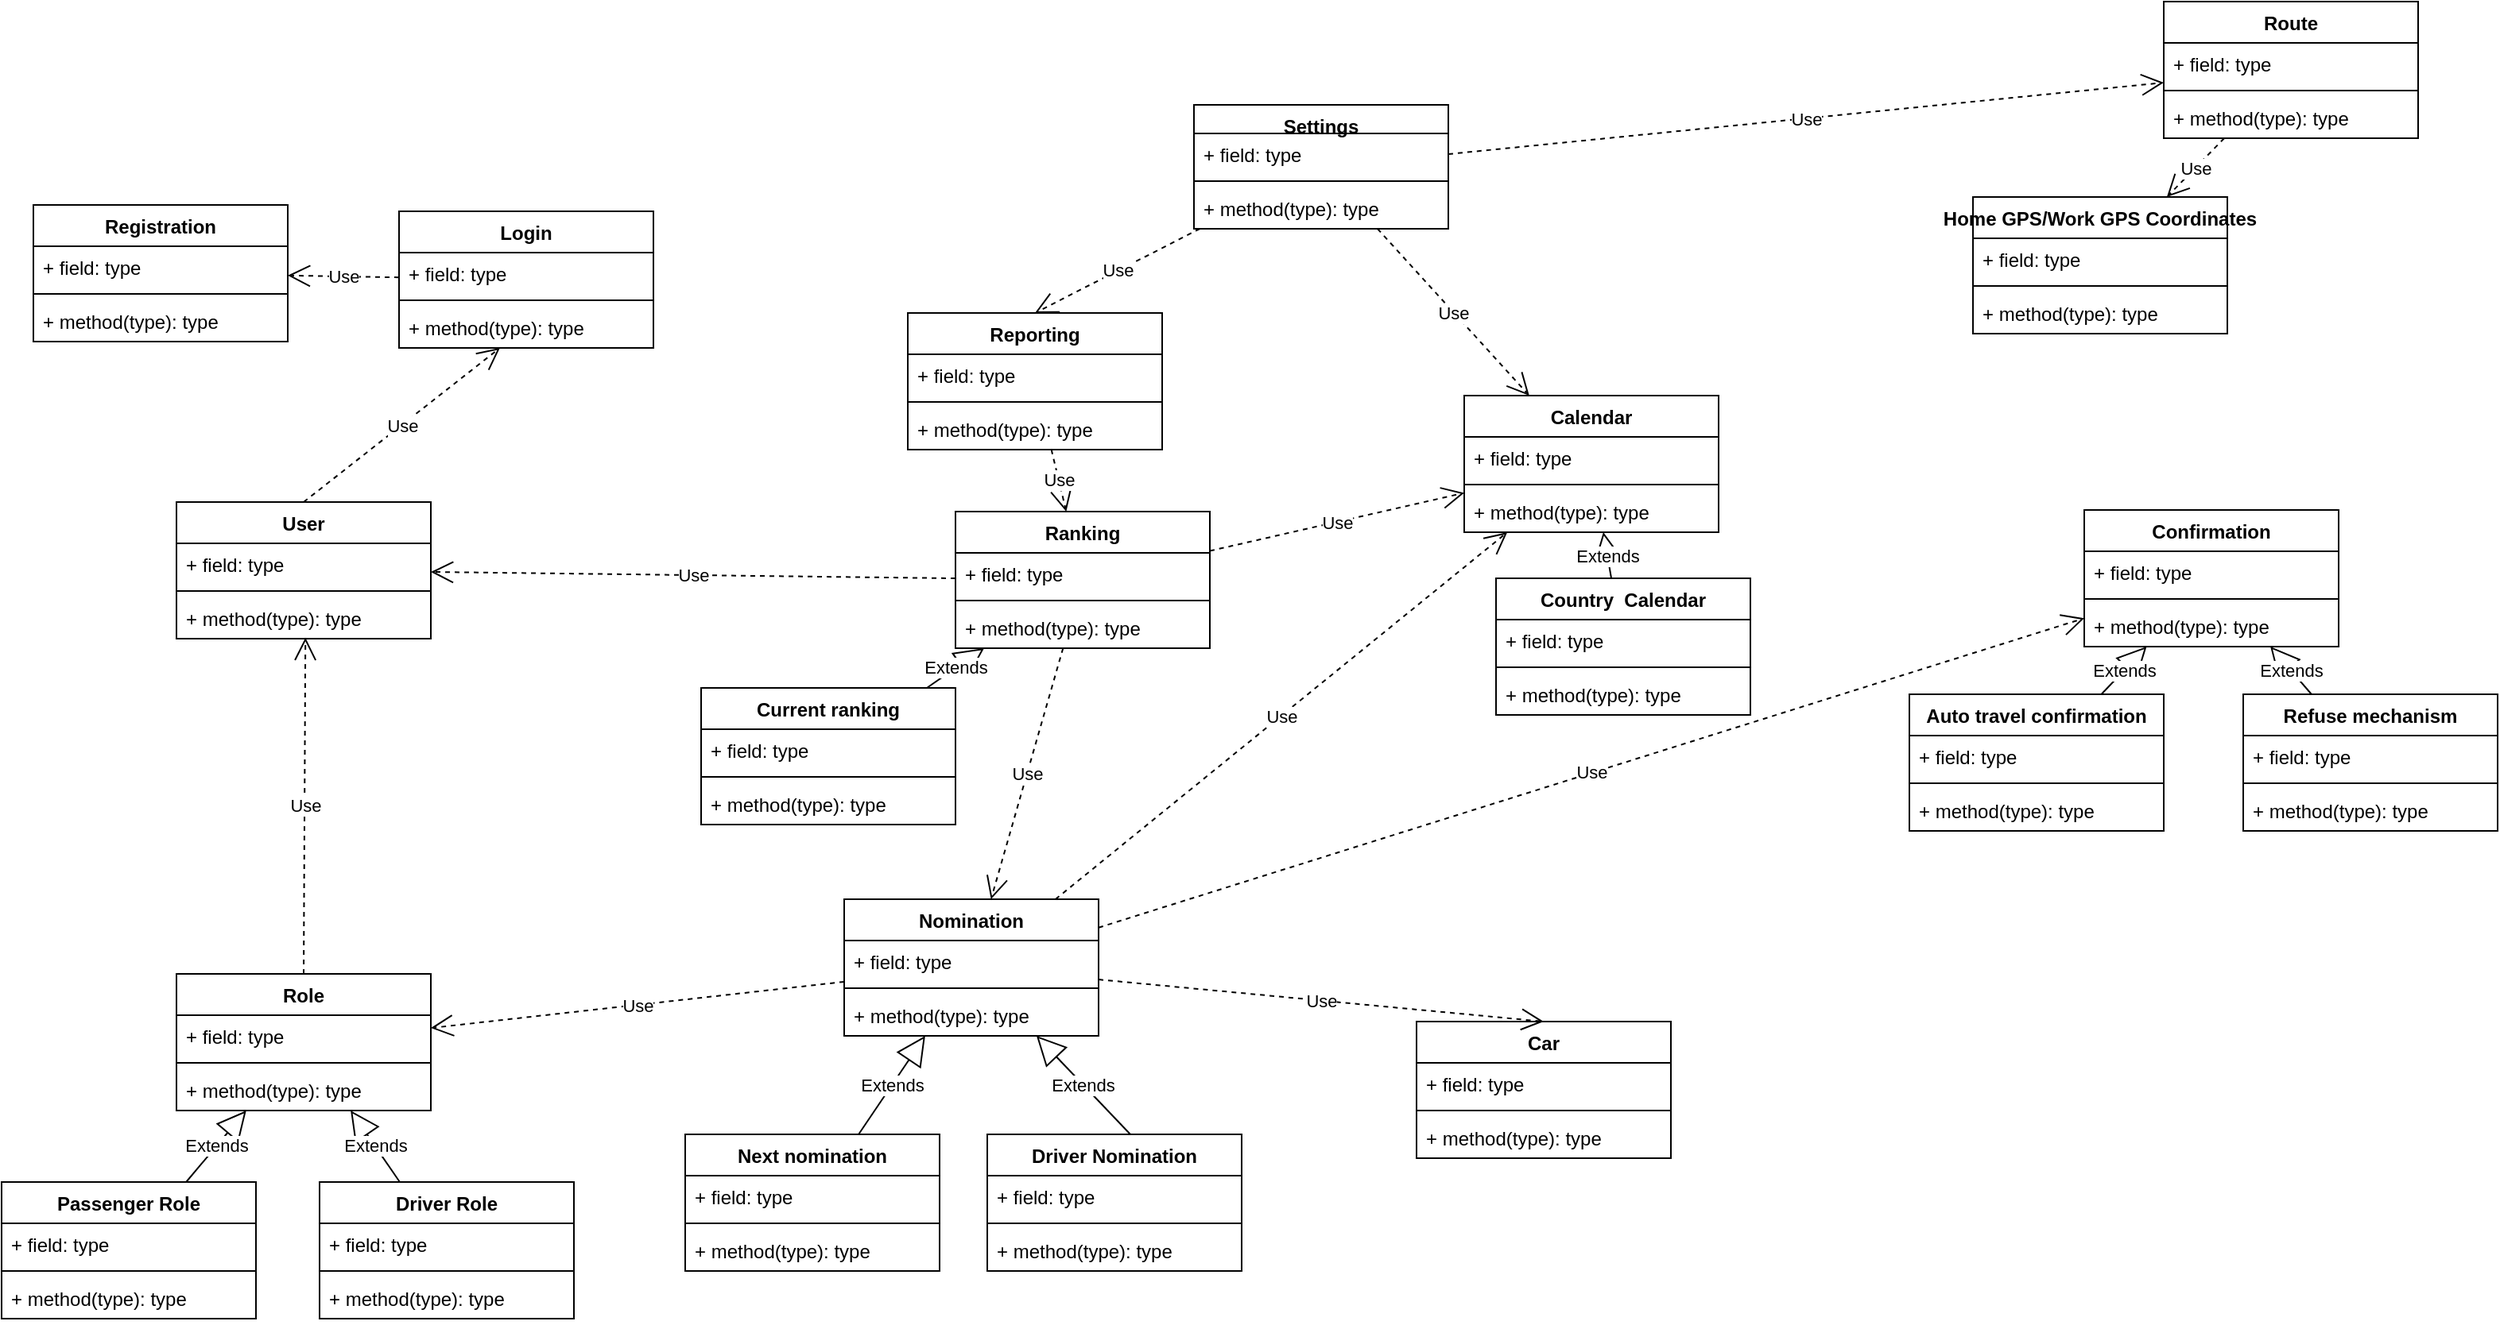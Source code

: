 <mxfile version="10.6.6" type="device"><diagram name="Page-1" id="c4acf3e9-155e-7222-9cf6-157b1a14988f"><mxGraphModel dx="1306" dy="764" grid="1" gridSize="10" guides="1" tooltips="1" connect="1" arrows="1" fold="1" page="1" pageScale="1" pageWidth="4681" pageHeight="3300" background="#ffffff" math="0" shadow="0"><root><mxCell id="0"/><mxCell id="1" parent="0"/><mxCell id="LaKyQGyt7c2ykPMYHU5U-2" value="User" style="swimlane;fontStyle=1;align=center;verticalAlign=top;childLayout=stackLayout;horizontal=1;startSize=26;horizontalStack=0;resizeParent=1;resizeParentMax=0;resizeLast=0;collapsible=1;marginBottom=0;" vertex="1" parent="1"><mxGeometry x="140" y="352" width="160" height="86" as="geometry"/></mxCell><mxCell id="LaKyQGyt7c2ykPMYHU5U-3" value="+ field: type" style="text;strokeColor=none;fillColor=none;align=left;verticalAlign=top;spacingLeft=4;spacingRight=4;overflow=hidden;rotatable=0;points=[[0,0.5],[1,0.5]];portConstraint=eastwest;" vertex="1" parent="LaKyQGyt7c2ykPMYHU5U-2"><mxGeometry y="26" width="160" height="26" as="geometry"/></mxCell><mxCell id="LaKyQGyt7c2ykPMYHU5U-4" value="" style="line;strokeWidth=1;fillColor=none;align=left;verticalAlign=middle;spacingTop=-1;spacingLeft=3;spacingRight=3;rotatable=0;labelPosition=right;points=[];portConstraint=eastwest;" vertex="1" parent="LaKyQGyt7c2ykPMYHU5U-2"><mxGeometry y="52" width="160" height="8" as="geometry"/></mxCell><mxCell id="LaKyQGyt7c2ykPMYHU5U-5" value="+ method(type): type" style="text;strokeColor=none;fillColor=none;align=left;verticalAlign=top;spacingLeft=4;spacingRight=4;overflow=hidden;rotatable=0;points=[[0,0.5],[1,0.5]];portConstraint=eastwest;" vertex="1" parent="LaKyQGyt7c2ykPMYHU5U-2"><mxGeometry y="60" width="160" height="26" as="geometry"/></mxCell><mxCell id="LaKyQGyt7c2ykPMYHU5U-10" value="Route" style="swimlane;fontStyle=1;align=center;verticalAlign=top;childLayout=stackLayout;horizontal=1;startSize=26;horizontalStack=0;resizeParent=1;resizeParentMax=0;resizeLast=0;collapsible=1;marginBottom=0;" vertex="1" parent="1"><mxGeometry x="1390" y="37" width="160" height="86" as="geometry"/></mxCell><mxCell id="LaKyQGyt7c2ykPMYHU5U-11" value="+ field: type" style="text;strokeColor=none;fillColor=none;align=left;verticalAlign=top;spacingLeft=4;spacingRight=4;overflow=hidden;rotatable=0;points=[[0,0.5],[1,0.5]];portConstraint=eastwest;" vertex="1" parent="LaKyQGyt7c2ykPMYHU5U-10"><mxGeometry y="26" width="160" height="26" as="geometry"/></mxCell><mxCell id="LaKyQGyt7c2ykPMYHU5U-12" value="" style="line;strokeWidth=1;fillColor=none;align=left;verticalAlign=middle;spacingTop=-1;spacingLeft=3;spacingRight=3;rotatable=0;labelPosition=right;points=[];portConstraint=eastwest;" vertex="1" parent="LaKyQGyt7c2ykPMYHU5U-10"><mxGeometry y="52" width="160" height="8" as="geometry"/></mxCell><mxCell id="LaKyQGyt7c2ykPMYHU5U-13" value="+ method(type): type" style="text;strokeColor=none;fillColor=none;align=left;verticalAlign=top;spacingLeft=4;spacingRight=4;overflow=hidden;rotatable=0;points=[[0,0.5],[1,0.5]];portConstraint=eastwest;" vertex="1" parent="LaKyQGyt7c2ykPMYHU5U-10"><mxGeometry y="60" width="160" height="26" as="geometry"/></mxCell><mxCell id="LaKyQGyt7c2ykPMYHU5U-14" value="Car" style="swimlane;fontStyle=1;align=center;verticalAlign=top;childLayout=stackLayout;horizontal=1;startSize=26;horizontalStack=0;resizeParent=1;resizeParentMax=0;resizeLast=0;collapsible=1;marginBottom=0;" vertex="1" parent="1"><mxGeometry x="920" y="679" width="160" height="86" as="geometry"/></mxCell><mxCell id="LaKyQGyt7c2ykPMYHU5U-15" value="+ field: type" style="text;strokeColor=none;fillColor=none;align=left;verticalAlign=top;spacingLeft=4;spacingRight=4;overflow=hidden;rotatable=0;points=[[0,0.5],[1,0.5]];portConstraint=eastwest;" vertex="1" parent="LaKyQGyt7c2ykPMYHU5U-14"><mxGeometry y="26" width="160" height="26" as="geometry"/></mxCell><mxCell id="LaKyQGyt7c2ykPMYHU5U-16" value="" style="line;strokeWidth=1;fillColor=none;align=left;verticalAlign=middle;spacingTop=-1;spacingLeft=3;spacingRight=3;rotatable=0;labelPosition=right;points=[];portConstraint=eastwest;" vertex="1" parent="LaKyQGyt7c2ykPMYHU5U-14"><mxGeometry y="52" width="160" height="8" as="geometry"/></mxCell><mxCell id="LaKyQGyt7c2ykPMYHU5U-17" value="+ method(type): type" style="text;strokeColor=none;fillColor=none;align=left;verticalAlign=top;spacingLeft=4;spacingRight=4;overflow=hidden;rotatable=0;points=[[0,0.5],[1,0.5]];portConstraint=eastwest;" vertex="1" parent="LaKyQGyt7c2ykPMYHU5U-14"><mxGeometry y="60" width="160" height="26" as="geometry"/></mxCell><mxCell id="LaKyQGyt7c2ykPMYHU5U-18" value="Registration" style="swimlane;fontStyle=1;align=center;verticalAlign=top;childLayout=stackLayout;horizontal=1;startSize=26;horizontalStack=0;resizeParent=1;resizeParentMax=0;resizeLast=0;collapsible=1;marginBottom=0;" vertex="1" parent="1"><mxGeometry x="50" y="165" width="160" height="86" as="geometry"/></mxCell><mxCell id="LaKyQGyt7c2ykPMYHU5U-19" value="+ field: type" style="text;strokeColor=none;fillColor=none;align=left;verticalAlign=top;spacingLeft=4;spacingRight=4;overflow=hidden;rotatable=0;points=[[0,0.5],[1,0.5]];portConstraint=eastwest;" vertex="1" parent="LaKyQGyt7c2ykPMYHU5U-18"><mxGeometry y="26" width="160" height="26" as="geometry"/></mxCell><mxCell id="LaKyQGyt7c2ykPMYHU5U-20" value="" style="line;strokeWidth=1;fillColor=none;align=left;verticalAlign=middle;spacingTop=-1;spacingLeft=3;spacingRight=3;rotatable=0;labelPosition=right;points=[];portConstraint=eastwest;" vertex="1" parent="LaKyQGyt7c2ykPMYHU5U-18"><mxGeometry y="52" width="160" height="8" as="geometry"/></mxCell><mxCell id="LaKyQGyt7c2ykPMYHU5U-21" value="+ method(type): type" style="text;strokeColor=none;fillColor=none;align=left;verticalAlign=top;spacingLeft=4;spacingRight=4;overflow=hidden;rotatable=0;points=[[0,0.5],[1,0.5]];portConstraint=eastwest;" vertex="1" parent="LaKyQGyt7c2ykPMYHU5U-18"><mxGeometry y="60" width="160" height="26" as="geometry"/></mxCell><mxCell id="LaKyQGyt7c2ykPMYHU5U-22" value="Nomination" style="swimlane;fontStyle=1;align=center;verticalAlign=top;childLayout=stackLayout;horizontal=1;startSize=26;horizontalStack=0;resizeParent=1;resizeParentMax=0;resizeLast=0;collapsible=1;marginBottom=0;" vertex="1" parent="1"><mxGeometry x="560" y="602" width="160" height="86" as="geometry"/></mxCell><mxCell id="LaKyQGyt7c2ykPMYHU5U-23" value="+ field: type" style="text;strokeColor=none;fillColor=none;align=left;verticalAlign=top;spacingLeft=4;spacingRight=4;overflow=hidden;rotatable=0;points=[[0,0.5],[1,0.5]];portConstraint=eastwest;" vertex="1" parent="LaKyQGyt7c2ykPMYHU5U-22"><mxGeometry y="26" width="160" height="26" as="geometry"/></mxCell><mxCell id="LaKyQGyt7c2ykPMYHU5U-24" value="" style="line;strokeWidth=1;fillColor=none;align=left;verticalAlign=middle;spacingTop=-1;spacingLeft=3;spacingRight=3;rotatable=0;labelPosition=right;points=[];portConstraint=eastwest;" vertex="1" parent="LaKyQGyt7c2ykPMYHU5U-22"><mxGeometry y="52" width="160" height="8" as="geometry"/></mxCell><mxCell id="LaKyQGyt7c2ykPMYHU5U-25" value="+ method(type): type" style="text;strokeColor=none;fillColor=none;align=left;verticalAlign=top;spacingLeft=4;spacingRight=4;overflow=hidden;rotatable=0;points=[[0,0.5],[1,0.5]];portConstraint=eastwest;" vertex="1" parent="LaKyQGyt7c2ykPMYHU5U-22"><mxGeometry y="60" width="160" height="26" as="geometry"/></mxCell><mxCell id="LaKyQGyt7c2ykPMYHU5U-26" value="Settings" style="swimlane;fontStyle=1;align=center;verticalAlign=top;childLayout=stackLayout;horizontal=1;startSize=18;horizontalStack=0;resizeParent=1;resizeParentMax=0;resizeLast=0;collapsible=1;marginBottom=0;" vertex="1" parent="1"><mxGeometry x="780" y="102" width="160" height="78" as="geometry"/></mxCell><mxCell id="LaKyQGyt7c2ykPMYHU5U-27" value="+ field: type" style="text;strokeColor=none;fillColor=none;align=left;verticalAlign=top;spacingLeft=4;spacingRight=4;overflow=hidden;rotatable=0;points=[[0,0.5],[1,0.5]];portConstraint=eastwest;" vertex="1" parent="LaKyQGyt7c2ykPMYHU5U-26"><mxGeometry y="18" width="160" height="26" as="geometry"/></mxCell><mxCell id="LaKyQGyt7c2ykPMYHU5U-28" value="" style="line;strokeWidth=1;fillColor=none;align=left;verticalAlign=middle;spacingTop=-1;spacingLeft=3;spacingRight=3;rotatable=0;labelPosition=right;points=[];portConstraint=eastwest;" vertex="1" parent="LaKyQGyt7c2ykPMYHU5U-26"><mxGeometry y="44" width="160" height="8" as="geometry"/></mxCell><mxCell id="LaKyQGyt7c2ykPMYHU5U-29" value="+ method(type): type" style="text;strokeColor=none;fillColor=none;align=left;verticalAlign=top;spacingLeft=4;spacingRight=4;overflow=hidden;rotatable=0;points=[[0,0.5],[1,0.5]];portConstraint=eastwest;" vertex="1" parent="LaKyQGyt7c2ykPMYHU5U-26"><mxGeometry y="52" width="160" height="26" as="geometry"/></mxCell><mxCell id="LaKyQGyt7c2ykPMYHU5U-34" value="Refuse mechanism" style="swimlane;fontStyle=1;align=center;verticalAlign=top;childLayout=stackLayout;horizontal=1;startSize=26;horizontalStack=0;resizeParent=1;resizeParentMax=0;resizeLast=0;collapsible=1;marginBottom=0;" vertex="1" parent="1"><mxGeometry x="1440" y="473" width="160" height="86" as="geometry"><mxRectangle x="240" y="278" width="140" height="26" as="alternateBounds"/></mxGeometry></mxCell><mxCell id="LaKyQGyt7c2ykPMYHU5U-35" value="+ field: type" style="text;strokeColor=none;fillColor=none;align=left;verticalAlign=top;spacingLeft=4;spacingRight=4;overflow=hidden;rotatable=0;points=[[0,0.5],[1,0.5]];portConstraint=eastwest;" vertex="1" parent="LaKyQGyt7c2ykPMYHU5U-34"><mxGeometry y="26" width="160" height="26" as="geometry"/></mxCell><mxCell id="LaKyQGyt7c2ykPMYHU5U-36" value="" style="line;strokeWidth=1;fillColor=none;align=left;verticalAlign=middle;spacingTop=-1;spacingLeft=3;spacingRight=3;rotatable=0;labelPosition=right;points=[];portConstraint=eastwest;" vertex="1" parent="LaKyQGyt7c2ykPMYHU5U-34"><mxGeometry y="52" width="160" height="8" as="geometry"/></mxCell><mxCell id="LaKyQGyt7c2ykPMYHU5U-37" value="+ method(type): type" style="text;strokeColor=none;fillColor=none;align=left;verticalAlign=top;spacingLeft=4;spacingRight=4;overflow=hidden;rotatable=0;points=[[0,0.5],[1,0.5]];portConstraint=eastwest;" vertex="1" parent="LaKyQGyt7c2ykPMYHU5U-34"><mxGeometry y="60" width="160" height="26" as="geometry"/></mxCell><mxCell id="LaKyQGyt7c2ykPMYHU5U-42" value="Login" style="swimlane;fontStyle=1;align=center;verticalAlign=top;childLayout=stackLayout;horizontal=1;startSize=26;horizontalStack=0;resizeParent=1;resizeParentMax=0;resizeLast=0;collapsible=1;marginBottom=0;" vertex="1" parent="1"><mxGeometry x="280" y="169" width="160" height="86" as="geometry"/></mxCell><mxCell id="LaKyQGyt7c2ykPMYHU5U-43" value="+ field: type" style="text;strokeColor=none;fillColor=none;align=left;verticalAlign=top;spacingLeft=4;spacingRight=4;overflow=hidden;rotatable=0;points=[[0,0.5],[1,0.5]];portConstraint=eastwest;" vertex="1" parent="LaKyQGyt7c2ykPMYHU5U-42"><mxGeometry y="26" width="160" height="26" as="geometry"/></mxCell><mxCell id="LaKyQGyt7c2ykPMYHU5U-44" value="" style="line;strokeWidth=1;fillColor=none;align=left;verticalAlign=middle;spacingTop=-1;spacingLeft=3;spacingRight=3;rotatable=0;labelPosition=right;points=[];portConstraint=eastwest;" vertex="1" parent="LaKyQGyt7c2ykPMYHU5U-42"><mxGeometry y="52" width="160" height="8" as="geometry"/></mxCell><mxCell id="LaKyQGyt7c2ykPMYHU5U-45" value="+ method(type): type" style="text;strokeColor=none;fillColor=none;align=left;verticalAlign=top;spacingLeft=4;spacingRight=4;overflow=hidden;rotatable=0;points=[[0,0.5],[1,0.5]];portConstraint=eastwest;" vertex="1" parent="LaKyQGyt7c2ykPMYHU5U-42"><mxGeometry y="60" width="160" height="26" as="geometry"/></mxCell><mxCell id="LaKyQGyt7c2ykPMYHU5U-46" value="Driver Nomination" style="swimlane;fontStyle=1;align=center;verticalAlign=top;childLayout=stackLayout;horizontal=1;startSize=26;horizontalStack=0;resizeParent=1;resizeParentMax=0;resizeLast=0;collapsible=1;marginBottom=0;" vertex="1" parent="1"><mxGeometry x="650" y="750" width="160" height="86" as="geometry"/></mxCell><mxCell id="LaKyQGyt7c2ykPMYHU5U-129" value="Extends" style="endArrow=block;endSize=16;endFill=0;html=1;" edge="1" parent="LaKyQGyt7c2ykPMYHU5U-46" target="LaKyQGyt7c2ykPMYHU5U-22"><mxGeometry width="160" relative="1" as="geometry"><mxPoint x="90" as="sourcePoint"/><mxPoint x="-10" y="-70" as="targetPoint"/></mxGeometry></mxCell><mxCell id="LaKyQGyt7c2ykPMYHU5U-47" value="+ field: type" style="text;strokeColor=none;fillColor=none;align=left;verticalAlign=top;spacingLeft=4;spacingRight=4;overflow=hidden;rotatable=0;points=[[0,0.5],[1,0.5]];portConstraint=eastwest;" vertex="1" parent="LaKyQGyt7c2ykPMYHU5U-46"><mxGeometry y="26" width="160" height="26" as="geometry"/></mxCell><mxCell id="LaKyQGyt7c2ykPMYHU5U-48" value="" style="line;strokeWidth=1;fillColor=none;align=left;verticalAlign=middle;spacingTop=-1;spacingLeft=3;spacingRight=3;rotatable=0;labelPosition=right;points=[];portConstraint=eastwest;" vertex="1" parent="LaKyQGyt7c2ykPMYHU5U-46"><mxGeometry y="52" width="160" height="8" as="geometry"/></mxCell><mxCell id="LaKyQGyt7c2ykPMYHU5U-49" value="+ method(type): type" style="text;strokeColor=none;fillColor=none;align=left;verticalAlign=top;spacingLeft=4;spacingRight=4;overflow=hidden;rotatable=0;points=[[0,0.5],[1,0.5]];portConstraint=eastwest;" vertex="1" parent="LaKyQGyt7c2ykPMYHU5U-46"><mxGeometry y="60" width="160" height="26" as="geometry"/></mxCell><mxCell id="LaKyQGyt7c2ykPMYHU5U-50" value="Auto travel confirmation" style="swimlane;fontStyle=1;align=center;verticalAlign=top;childLayout=stackLayout;horizontal=1;startSize=26;horizontalStack=0;resizeParent=1;resizeParentMax=0;resizeLast=0;collapsible=1;marginBottom=0;" vertex="1" parent="1"><mxGeometry x="1230" y="473" width="160" height="86" as="geometry"/></mxCell><mxCell id="LaKyQGyt7c2ykPMYHU5U-51" value="+ field: type" style="text;strokeColor=none;fillColor=none;align=left;verticalAlign=top;spacingLeft=4;spacingRight=4;overflow=hidden;rotatable=0;points=[[0,0.5],[1,0.5]];portConstraint=eastwest;" vertex="1" parent="LaKyQGyt7c2ykPMYHU5U-50"><mxGeometry y="26" width="160" height="26" as="geometry"/></mxCell><mxCell id="LaKyQGyt7c2ykPMYHU5U-52" value="" style="line;strokeWidth=1;fillColor=none;align=left;verticalAlign=middle;spacingTop=-1;spacingLeft=3;spacingRight=3;rotatable=0;labelPosition=right;points=[];portConstraint=eastwest;" vertex="1" parent="LaKyQGyt7c2ykPMYHU5U-50"><mxGeometry y="52" width="160" height="8" as="geometry"/></mxCell><mxCell id="LaKyQGyt7c2ykPMYHU5U-53" value="+ method(type): type" style="text;strokeColor=none;fillColor=none;align=left;verticalAlign=top;spacingLeft=4;spacingRight=4;overflow=hidden;rotatable=0;points=[[0,0.5],[1,0.5]];portConstraint=eastwest;" vertex="1" parent="LaKyQGyt7c2ykPMYHU5U-50"><mxGeometry y="60" width="160" height="26" as="geometry"/></mxCell><mxCell id="LaKyQGyt7c2ykPMYHU5U-58" value="Home GPS/Work GPS Coordinates" style="swimlane;fontStyle=1;align=center;verticalAlign=top;childLayout=stackLayout;horizontal=1;startSize=26;horizontalStack=0;resizeParent=1;resizeParentMax=0;resizeLast=0;collapsible=1;marginBottom=0;" vertex="1" parent="1"><mxGeometry x="1270" y="160" width="160" height="86" as="geometry"/></mxCell><mxCell id="LaKyQGyt7c2ykPMYHU5U-59" value="+ field: type" style="text;strokeColor=none;fillColor=none;align=left;verticalAlign=top;spacingLeft=4;spacingRight=4;overflow=hidden;rotatable=0;points=[[0,0.5],[1,0.5]];portConstraint=eastwest;" vertex="1" parent="LaKyQGyt7c2ykPMYHU5U-58"><mxGeometry y="26" width="160" height="26" as="geometry"/></mxCell><mxCell id="LaKyQGyt7c2ykPMYHU5U-60" value="" style="line;strokeWidth=1;fillColor=none;align=left;verticalAlign=middle;spacingTop=-1;spacingLeft=3;spacingRight=3;rotatable=0;labelPosition=right;points=[];portConstraint=eastwest;" vertex="1" parent="LaKyQGyt7c2ykPMYHU5U-58"><mxGeometry y="52" width="160" height="8" as="geometry"/></mxCell><mxCell id="LaKyQGyt7c2ykPMYHU5U-61" value="+ method(type): type" style="text;strokeColor=none;fillColor=none;align=left;verticalAlign=top;spacingLeft=4;spacingRight=4;overflow=hidden;rotatable=0;points=[[0,0.5],[1,0.5]];portConstraint=eastwest;" vertex="1" parent="LaKyQGyt7c2ykPMYHU5U-58"><mxGeometry y="60" width="160" height="26" as="geometry"/></mxCell><mxCell id="LaKyQGyt7c2ykPMYHU5U-62" value="Country  Calendar" style="swimlane;fontStyle=1;align=center;verticalAlign=top;childLayout=stackLayout;horizontal=1;startSize=26;horizontalStack=0;resizeParent=1;resizeParentMax=0;resizeLast=0;collapsible=1;marginBottom=0;" vertex="1" parent="1"><mxGeometry x="970" y="400" width="160" height="86" as="geometry"/></mxCell><mxCell id="LaKyQGyt7c2ykPMYHU5U-63" value="+ field: type" style="text;strokeColor=none;fillColor=none;align=left;verticalAlign=top;spacingLeft=4;spacingRight=4;overflow=hidden;rotatable=0;points=[[0,0.5],[1,0.5]];portConstraint=eastwest;" vertex="1" parent="LaKyQGyt7c2ykPMYHU5U-62"><mxGeometry y="26" width="160" height="26" as="geometry"/></mxCell><mxCell id="LaKyQGyt7c2ykPMYHU5U-64" value="" style="line;strokeWidth=1;fillColor=none;align=left;verticalAlign=middle;spacingTop=-1;spacingLeft=3;spacingRight=3;rotatable=0;labelPosition=right;points=[];portConstraint=eastwest;" vertex="1" parent="LaKyQGyt7c2ykPMYHU5U-62"><mxGeometry y="52" width="160" height="8" as="geometry"/></mxCell><mxCell id="LaKyQGyt7c2ykPMYHU5U-65" value="+ method(type): type" style="text;strokeColor=none;fillColor=none;align=left;verticalAlign=top;spacingLeft=4;spacingRight=4;overflow=hidden;rotatable=0;points=[[0,0.5],[1,0.5]];portConstraint=eastwest;" vertex="1" parent="LaKyQGyt7c2ykPMYHU5U-62"><mxGeometry y="60" width="160" height="26" as="geometry"/></mxCell><mxCell id="LaKyQGyt7c2ykPMYHU5U-66" value="Current ranking" style="swimlane;fontStyle=1;align=center;verticalAlign=top;childLayout=stackLayout;horizontal=1;startSize=26;horizontalStack=0;resizeParent=1;resizeParentMax=0;resizeLast=0;collapsible=1;marginBottom=0;" vertex="1" parent="1"><mxGeometry x="470" y="469" width="160" height="86" as="geometry"/></mxCell><mxCell id="LaKyQGyt7c2ykPMYHU5U-67" value="+ field: type" style="text;strokeColor=none;fillColor=none;align=left;verticalAlign=top;spacingLeft=4;spacingRight=4;overflow=hidden;rotatable=0;points=[[0,0.5],[1,0.5]];portConstraint=eastwest;" vertex="1" parent="LaKyQGyt7c2ykPMYHU5U-66"><mxGeometry y="26" width="160" height="26" as="geometry"/></mxCell><mxCell id="LaKyQGyt7c2ykPMYHU5U-68" value="" style="line;strokeWidth=1;fillColor=none;align=left;verticalAlign=middle;spacingTop=-1;spacingLeft=3;spacingRight=3;rotatable=0;labelPosition=right;points=[];portConstraint=eastwest;" vertex="1" parent="LaKyQGyt7c2ykPMYHU5U-66"><mxGeometry y="52" width="160" height="8" as="geometry"/></mxCell><mxCell id="LaKyQGyt7c2ykPMYHU5U-69" value="+ method(type): type" style="text;strokeColor=none;fillColor=none;align=left;verticalAlign=top;spacingLeft=4;spacingRight=4;overflow=hidden;rotatable=0;points=[[0,0.5],[1,0.5]];portConstraint=eastwest;" vertex="1" parent="LaKyQGyt7c2ykPMYHU5U-66"><mxGeometry y="60" width="160" height="26" as="geometry"/></mxCell><mxCell id="LaKyQGyt7c2ykPMYHU5U-70" value="Next nomination" style="swimlane;fontStyle=1;align=center;verticalAlign=top;childLayout=stackLayout;horizontal=1;startSize=26;horizontalStack=0;resizeParent=1;resizeParentMax=0;resizeLast=0;collapsible=1;marginBottom=0;" vertex="1" parent="1"><mxGeometry x="460" y="750" width="160" height="86" as="geometry"/></mxCell><mxCell id="LaKyQGyt7c2ykPMYHU5U-71" value="+ field: type" style="text;strokeColor=none;fillColor=none;align=left;verticalAlign=top;spacingLeft=4;spacingRight=4;overflow=hidden;rotatable=0;points=[[0,0.5],[1,0.5]];portConstraint=eastwest;" vertex="1" parent="LaKyQGyt7c2ykPMYHU5U-70"><mxGeometry y="26" width="160" height="26" as="geometry"/></mxCell><mxCell id="LaKyQGyt7c2ykPMYHU5U-72" value="" style="line;strokeWidth=1;fillColor=none;align=left;verticalAlign=middle;spacingTop=-1;spacingLeft=3;spacingRight=3;rotatable=0;labelPosition=right;points=[];portConstraint=eastwest;" vertex="1" parent="LaKyQGyt7c2ykPMYHU5U-70"><mxGeometry y="52" width="160" height="8" as="geometry"/></mxCell><mxCell id="LaKyQGyt7c2ykPMYHU5U-73" value="+ method(type): type" style="text;strokeColor=none;fillColor=none;align=left;verticalAlign=top;spacingLeft=4;spacingRight=4;overflow=hidden;rotatable=0;points=[[0,0.5],[1,0.5]];portConstraint=eastwest;" vertex="1" parent="LaKyQGyt7c2ykPMYHU5U-70"><mxGeometry y="60" width="160" height="26" as="geometry"/></mxCell><mxCell id="LaKyQGyt7c2ykPMYHU5U-78" value="Role" style="swimlane;fontStyle=1;align=center;verticalAlign=top;childLayout=stackLayout;horizontal=1;startSize=26;horizontalStack=0;resizeParent=1;resizeParentMax=0;resizeLast=0;collapsible=1;marginBottom=0;" vertex="1" parent="1"><mxGeometry x="140" y="649" width="160" height="86" as="geometry"/></mxCell><mxCell id="LaKyQGyt7c2ykPMYHU5U-79" value="+ field: type" style="text;strokeColor=none;fillColor=none;align=left;verticalAlign=top;spacingLeft=4;spacingRight=4;overflow=hidden;rotatable=0;points=[[0,0.5],[1,0.5]];portConstraint=eastwest;" vertex="1" parent="LaKyQGyt7c2ykPMYHU5U-78"><mxGeometry y="26" width="160" height="26" as="geometry"/></mxCell><mxCell id="LaKyQGyt7c2ykPMYHU5U-80" value="" style="line;strokeWidth=1;fillColor=none;align=left;verticalAlign=middle;spacingTop=-1;spacingLeft=3;spacingRight=3;rotatable=0;labelPosition=right;points=[];portConstraint=eastwest;" vertex="1" parent="LaKyQGyt7c2ykPMYHU5U-78"><mxGeometry y="52" width="160" height="8" as="geometry"/></mxCell><mxCell id="LaKyQGyt7c2ykPMYHU5U-81" value="+ method(type): type" style="text;strokeColor=none;fillColor=none;align=left;verticalAlign=top;spacingLeft=4;spacingRight=4;overflow=hidden;rotatable=0;points=[[0,0.5],[1,0.5]];portConstraint=eastwest;" vertex="1" parent="LaKyQGyt7c2ykPMYHU5U-78"><mxGeometry y="60" width="160" height="26" as="geometry"/></mxCell><mxCell id="LaKyQGyt7c2ykPMYHU5U-86" value="Passenger Role" style="swimlane;fontStyle=1;align=center;verticalAlign=top;childLayout=stackLayout;horizontal=1;startSize=26;horizontalStack=0;resizeParent=1;resizeParentMax=0;resizeLast=0;collapsible=1;marginBottom=0;" vertex="1" parent="1"><mxGeometry x="30" y="780" width="160" height="86" as="geometry"/></mxCell><mxCell id="LaKyQGyt7c2ykPMYHU5U-87" value="+ field: type" style="text;strokeColor=none;fillColor=none;align=left;verticalAlign=top;spacingLeft=4;spacingRight=4;overflow=hidden;rotatable=0;points=[[0,0.5],[1,0.5]];portConstraint=eastwest;" vertex="1" parent="LaKyQGyt7c2ykPMYHU5U-86"><mxGeometry y="26" width="160" height="26" as="geometry"/></mxCell><mxCell id="LaKyQGyt7c2ykPMYHU5U-88" value="" style="line;strokeWidth=1;fillColor=none;align=left;verticalAlign=middle;spacingTop=-1;spacingLeft=3;spacingRight=3;rotatable=0;labelPosition=right;points=[];portConstraint=eastwest;" vertex="1" parent="LaKyQGyt7c2ykPMYHU5U-86"><mxGeometry y="52" width="160" height="8" as="geometry"/></mxCell><mxCell id="LaKyQGyt7c2ykPMYHU5U-89" value="+ method(type): type" style="text;strokeColor=none;fillColor=none;align=left;verticalAlign=top;spacingLeft=4;spacingRight=4;overflow=hidden;rotatable=0;points=[[0,0.5],[1,0.5]];portConstraint=eastwest;" vertex="1" parent="LaKyQGyt7c2ykPMYHU5U-86"><mxGeometry y="60" width="160" height="26" as="geometry"/></mxCell><mxCell id="LaKyQGyt7c2ykPMYHU5U-90" value="Driver Role" style="swimlane;fontStyle=1;align=center;verticalAlign=top;childLayout=stackLayout;horizontal=1;startSize=26;horizontalStack=0;resizeParent=1;resizeParentMax=0;resizeLast=0;collapsible=1;marginBottom=0;" vertex="1" parent="1"><mxGeometry x="230" y="780" width="160" height="86" as="geometry"/></mxCell><mxCell id="LaKyQGyt7c2ykPMYHU5U-91" value="+ field: type" style="text;strokeColor=none;fillColor=none;align=left;verticalAlign=top;spacingLeft=4;spacingRight=4;overflow=hidden;rotatable=0;points=[[0,0.5],[1,0.5]];portConstraint=eastwest;" vertex="1" parent="LaKyQGyt7c2ykPMYHU5U-90"><mxGeometry y="26" width="160" height="26" as="geometry"/></mxCell><mxCell id="LaKyQGyt7c2ykPMYHU5U-92" value="" style="line;strokeWidth=1;fillColor=none;align=left;verticalAlign=middle;spacingTop=-1;spacingLeft=3;spacingRight=3;rotatable=0;labelPosition=right;points=[];portConstraint=eastwest;" vertex="1" parent="LaKyQGyt7c2ykPMYHU5U-90"><mxGeometry y="52" width="160" height="8" as="geometry"/></mxCell><mxCell id="LaKyQGyt7c2ykPMYHU5U-93" value="+ method(type): type" style="text;strokeColor=none;fillColor=none;align=left;verticalAlign=top;spacingLeft=4;spacingRight=4;overflow=hidden;rotatable=0;points=[[0,0.5],[1,0.5]];portConstraint=eastwest;" vertex="1" parent="LaKyQGyt7c2ykPMYHU5U-90"><mxGeometry y="60" width="160" height="26" as="geometry"/></mxCell><mxCell id="LaKyQGyt7c2ykPMYHU5U-94" value="Calendar&#10;&#10;" style="swimlane;fontStyle=1;align=center;verticalAlign=top;childLayout=stackLayout;horizontal=1;startSize=26;horizontalStack=0;resizeParent=1;resizeParentMax=0;resizeLast=0;collapsible=1;marginBottom=0;" vertex="1" parent="1"><mxGeometry x="950" y="285" width="160" height="86" as="geometry"/></mxCell><mxCell id="LaKyQGyt7c2ykPMYHU5U-95" value="+ field: type" style="text;strokeColor=none;fillColor=none;align=left;verticalAlign=top;spacingLeft=4;spacingRight=4;overflow=hidden;rotatable=0;points=[[0,0.5],[1,0.5]];portConstraint=eastwest;" vertex="1" parent="LaKyQGyt7c2ykPMYHU5U-94"><mxGeometry y="26" width="160" height="26" as="geometry"/></mxCell><mxCell id="LaKyQGyt7c2ykPMYHU5U-96" value="" style="line;strokeWidth=1;fillColor=none;align=left;verticalAlign=middle;spacingTop=-1;spacingLeft=3;spacingRight=3;rotatable=0;labelPosition=right;points=[];portConstraint=eastwest;" vertex="1" parent="LaKyQGyt7c2ykPMYHU5U-94"><mxGeometry y="52" width="160" height="8" as="geometry"/></mxCell><mxCell id="LaKyQGyt7c2ykPMYHU5U-97" value="+ method(type): type" style="text;strokeColor=none;fillColor=none;align=left;verticalAlign=top;spacingLeft=4;spacingRight=4;overflow=hidden;rotatable=0;points=[[0,0.5],[1,0.5]];portConstraint=eastwest;" vertex="1" parent="LaKyQGyt7c2ykPMYHU5U-94"><mxGeometry y="60" width="160" height="26" as="geometry"/></mxCell><mxCell id="LaKyQGyt7c2ykPMYHU5U-102" value="Confirmation" style="swimlane;fontStyle=1;align=center;verticalAlign=top;childLayout=stackLayout;horizontal=1;startSize=26;horizontalStack=0;resizeParent=1;resizeParentMax=0;resizeLast=0;collapsible=1;marginBottom=0;" vertex="1" parent="1"><mxGeometry x="1340" y="357" width="160" height="86" as="geometry"/></mxCell><mxCell id="LaKyQGyt7c2ykPMYHU5U-103" value="+ field: type" style="text;strokeColor=none;fillColor=none;align=left;verticalAlign=top;spacingLeft=4;spacingRight=4;overflow=hidden;rotatable=0;points=[[0,0.5],[1,0.5]];portConstraint=eastwest;" vertex="1" parent="LaKyQGyt7c2ykPMYHU5U-102"><mxGeometry y="26" width="160" height="26" as="geometry"/></mxCell><mxCell id="LaKyQGyt7c2ykPMYHU5U-104" value="" style="line;strokeWidth=1;fillColor=none;align=left;verticalAlign=middle;spacingTop=-1;spacingLeft=3;spacingRight=3;rotatable=0;labelPosition=right;points=[];portConstraint=eastwest;" vertex="1" parent="LaKyQGyt7c2ykPMYHU5U-102"><mxGeometry y="52" width="160" height="8" as="geometry"/></mxCell><mxCell id="LaKyQGyt7c2ykPMYHU5U-105" value="+ method(type): type" style="text;strokeColor=none;fillColor=none;align=left;verticalAlign=top;spacingLeft=4;spacingRight=4;overflow=hidden;rotatable=0;points=[[0,0.5],[1,0.5]];portConstraint=eastwest;" vertex="1" parent="LaKyQGyt7c2ykPMYHU5U-102"><mxGeometry y="60" width="160" height="26" as="geometry"/></mxCell><mxCell id="LaKyQGyt7c2ykPMYHU5U-106" value="Reporting" style="swimlane;fontStyle=1;align=center;verticalAlign=top;childLayout=stackLayout;horizontal=1;startSize=26;horizontalStack=0;resizeParent=1;resizeParentMax=0;resizeLast=0;collapsible=1;marginBottom=0;" vertex="1" parent="1"><mxGeometry x="600" y="233" width="160" height="86" as="geometry"/></mxCell><mxCell id="LaKyQGyt7c2ykPMYHU5U-107" value="+ field: type" style="text;strokeColor=none;fillColor=none;align=left;verticalAlign=top;spacingLeft=4;spacingRight=4;overflow=hidden;rotatable=0;points=[[0,0.5],[1,0.5]];portConstraint=eastwest;" vertex="1" parent="LaKyQGyt7c2ykPMYHU5U-106"><mxGeometry y="26" width="160" height="26" as="geometry"/></mxCell><mxCell id="LaKyQGyt7c2ykPMYHU5U-108" value="" style="line;strokeWidth=1;fillColor=none;align=left;verticalAlign=middle;spacingTop=-1;spacingLeft=3;spacingRight=3;rotatable=0;labelPosition=right;points=[];portConstraint=eastwest;" vertex="1" parent="LaKyQGyt7c2ykPMYHU5U-106"><mxGeometry y="52" width="160" height="8" as="geometry"/></mxCell><mxCell id="LaKyQGyt7c2ykPMYHU5U-109" value="+ method(type): type" style="text;strokeColor=none;fillColor=none;align=left;verticalAlign=top;spacingLeft=4;spacingRight=4;overflow=hidden;rotatable=0;points=[[0,0.5],[1,0.5]];portConstraint=eastwest;" vertex="1" parent="LaKyQGyt7c2ykPMYHU5U-106"><mxGeometry y="60" width="160" height="26" as="geometry"/></mxCell><mxCell id="LaKyQGyt7c2ykPMYHU5U-110" value="Ranking" style="swimlane;fontStyle=1;align=center;verticalAlign=top;childLayout=stackLayout;horizontal=1;startSize=26;horizontalStack=0;resizeParent=1;resizeParentMax=0;resizeLast=0;collapsible=1;marginBottom=0;" vertex="1" parent="1"><mxGeometry x="630" y="358" width="160" height="86" as="geometry"/></mxCell><mxCell id="LaKyQGyt7c2ykPMYHU5U-111" value="+ field: type" style="text;strokeColor=none;fillColor=none;align=left;verticalAlign=top;spacingLeft=4;spacingRight=4;overflow=hidden;rotatable=0;points=[[0,0.5],[1,0.5]];portConstraint=eastwest;" vertex="1" parent="LaKyQGyt7c2ykPMYHU5U-110"><mxGeometry y="26" width="160" height="26" as="geometry"/></mxCell><mxCell id="LaKyQGyt7c2ykPMYHU5U-112" value="" style="line;strokeWidth=1;fillColor=none;align=left;verticalAlign=middle;spacingTop=-1;spacingLeft=3;spacingRight=3;rotatable=0;labelPosition=right;points=[];portConstraint=eastwest;" vertex="1" parent="LaKyQGyt7c2ykPMYHU5U-110"><mxGeometry y="52" width="160" height="8" as="geometry"/></mxCell><mxCell id="LaKyQGyt7c2ykPMYHU5U-113" value="+ method(type): type" style="text;strokeColor=none;fillColor=none;align=left;verticalAlign=top;spacingLeft=4;spacingRight=4;overflow=hidden;rotatable=0;points=[[0,0.5],[1,0.5]];portConstraint=eastwest;" vertex="1" parent="LaKyQGyt7c2ykPMYHU5U-110"><mxGeometry y="60" width="160" height="26" as="geometry"/></mxCell><mxCell id="LaKyQGyt7c2ykPMYHU5U-120" value="Extends" style="endArrow=block;endSize=16;endFill=0;html=1;" edge="1" parent="1" source="LaKyQGyt7c2ykPMYHU5U-90" target="LaKyQGyt7c2ykPMYHU5U-78"><mxGeometry width="160" relative="1" as="geometry"><mxPoint x="340" y="708" as="sourcePoint"/><mxPoint x="500" y="708" as="targetPoint"/></mxGeometry></mxCell><mxCell id="LaKyQGyt7c2ykPMYHU5U-121" value="Extends" style="endArrow=block;endSize=16;endFill=0;html=1;" edge="1" parent="1" source="LaKyQGyt7c2ykPMYHU5U-70" target="LaKyQGyt7c2ykPMYHU5U-22"><mxGeometry width="160" relative="1" as="geometry"><mxPoint x="540" y="740" as="sourcePoint"/><mxPoint x="620" y="689" as="targetPoint"/></mxGeometry></mxCell><mxCell id="LaKyQGyt7c2ykPMYHU5U-133" value="Extends" style="endArrow=block;endSize=16;endFill=0;html=1;" edge="1" parent="1" source="LaKyQGyt7c2ykPMYHU5U-62" target="LaKyQGyt7c2ykPMYHU5U-94"><mxGeometry width="160" relative="1" as="geometry"><mxPoint x="950" y="385.5" as="sourcePoint"/><mxPoint x="1110" y="385.5" as="targetPoint"/></mxGeometry></mxCell><mxCell id="LaKyQGyt7c2ykPMYHU5U-132" value="Extends" style="endArrow=block;endSize=16;endFill=0;html=1;" edge="1" parent="1" source="LaKyQGyt7c2ykPMYHU5U-66" target="LaKyQGyt7c2ykPMYHU5U-110"><mxGeometry width="160" relative="1" as="geometry"><mxPoint x="610" y="470" as="sourcePoint"/><mxPoint x="770" y="470" as="targetPoint"/></mxGeometry></mxCell><mxCell id="LaKyQGyt7c2ykPMYHU5U-135" value="Extends" style="endArrow=block;endSize=16;endFill=0;html=1;" edge="1" parent="1" source="LaKyQGyt7c2ykPMYHU5U-86" target="LaKyQGyt7c2ykPMYHU5U-78"><mxGeometry width="160" relative="1" as="geometry"><mxPoint x="50" y="750" as="sourcePoint"/><mxPoint x="210" y="750" as="targetPoint"/></mxGeometry></mxCell><mxCell id="LaKyQGyt7c2ykPMYHU5U-139" value="Extends" style="endArrow=block;endSize=16;endFill=0;html=1;" edge="1" parent="1" source="LaKyQGyt7c2ykPMYHU5U-34" target="LaKyQGyt7c2ykPMYHU5U-102"><mxGeometry width="160" relative="1" as="geometry"><mxPoint x="1570" y="590" as="sourcePoint"/><mxPoint x="1730" y="590" as="targetPoint"/></mxGeometry></mxCell><mxCell id="LaKyQGyt7c2ykPMYHU5U-141" value="Extends" style="endArrow=block;endSize=16;endFill=0;html=1;" edge="1" parent="1" source="LaKyQGyt7c2ykPMYHU5U-50" target="LaKyQGyt7c2ykPMYHU5U-102"><mxGeometry width="160" relative="1" as="geometry"><mxPoint x="1220" y="400" as="sourcePoint"/><mxPoint x="1380" y="400" as="targetPoint"/></mxGeometry></mxCell><mxCell id="LaKyQGyt7c2ykPMYHU5U-142" value="Use" style="endArrow=open;endSize=12;dashed=1;html=1;exitX=0.5;exitY=0;exitDx=0;exitDy=0;entryX=0.507;entryY=0.978;entryDx=0;entryDy=0;entryPerimeter=0;" edge="1" parent="1" source="LaKyQGyt7c2ykPMYHU5U-78" target="LaKyQGyt7c2ykPMYHU5U-5"><mxGeometry width="160" relative="1" as="geometry"><mxPoint x="200" y="553.5" as="sourcePoint"/><mxPoint x="360" y="553.5" as="targetPoint"/></mxGeometry></mxCell><mxCell id="LaKyQGyt7c2ykPMYHU5U-143" value="Use" style="endArrow=open;endSize=12;dashed=1;html=1;" edge="1" parent="1" source="LaKyQGyt7c2ykPMYHU5U-22" target="LaKyQGyt7c2ykPMYHU5U-78"><mxGeometry width="160" relative="1" as="geometry"><mxPoint x="300" y="530" as="sourcePoint"/><mxPoint x="460" y="530" as="targetPoint"/></mxGeometry></mxCell><mxCell id="LaKyQGyt7c2ykPMYHU5U-144" value="Use" style="endArrow=open;endSize=12;dashed=1;html=1;exitX=0.5;exitY=0;exitDx=0;exitDy=0;" edge="1" parent="1" source="LaKyQGyt7c2ykPMYHU5U-2" target="LaKyQGyt7c2ykPMYHU5U-45"><mxGeometry width="160" relative="1" as="geometry"><mxPoint x="360" y="320" as="sourcePoint"/><mxPoint x="520" y="320" as="targetPoint"/></mxGeometry></mxCell><mxCell id="LaKyQGyt7c2ykPMYHU5U-146" value="Use" style="endArrow=open;endSize=12;dashed=1;html=1;" edge="1" parent="1" source="LaKyQGyt7c2ykPMYHU5U-42" target="LaKyQGyt7c2ykPMYHU5U-18"><mxGeometry width="160" relative="1" as="geometry"><mxPoint x="340" y="330" as="sourcePoint"/><mxPoint x="500" y="330" as="targetPoint"/></mxGeometry></mxCell><mxCell id="LaKyQGyt7c2ykPMYHU5U-148" value="Use" style="endArrow=open;endSize=12;dashed=1;html=1;" edge="1" parent="1" source="LaKyQGyt7c2ykPMYHU5U-110" target="LaKyQGyt7c2ykPMYHU5U-2"><mxGeometry width="160" relative="1" as="geometry"><mxPoint x="390" y="370" as="sourcePoint"/><mxPoint x="550" y="370" as="targetPoint"/></mxGeometry></mxCell><mxCell id="LaKyQGyt7c2ykPMYHU5U-149" value="Use" style="endArrow=open;endSize=12;dashed=1;html=1;" edge="1" parent="1" source="LaKyQGyt7c2ykPMYHU5U-110" target="LaKyQGyt7c2ykPMYHU5U-22"><mxGeometry width="160" relative="1" as="geometry"><mxPoint x="750" y="560" as="sourcePoint"/><mxPoint x="680" y="630" as="targetPoint"/></mxGeometry></mxCell><mxCell id="LaKyQGyt7c2ykPMYHU5U-150" value="Use" style="endArrow=open;endSize=12;dashed=1;html=1;" edge="1" parent="1" source="LaKyQGyt7c2ykPMYHU5U-110" target="LaKyQGyt7c2ykPMYHU5U-94"><mxGeometry width="160" relative="1" as="geometry"><mxPoint x="810" y="260" as="sourcePoint"/><mxPoint x="970" y="260" as="targetPoint"/></mxGeometry></mxCell><mxCell id="LaKyQGyt7c2ykPMYHU5U-151" value="Use" style="endArrow=open;endSize=12;dashed=1;html=1;" edge="1" parent="1" source="LaKyQGyt7c2ykPMYHU5U-106" target="LaKyQGyt7c2ykPMYHU5U-110"><mxGeometry width="160" relative="1" as="geometry"><mxPoint x="830" y="230" as="sourcePoint"/><mxPoint x="990" y="230" as="targetPoint"/></mxGeometry></mxCell><mxCell id="LaKyQGyt7c2ykPMYHU5U-147" value="Use" style="endArrow=open;endSize=12;dashed=1;html=1;entryX=0.5;entryY=0;entryDx=0;entryDy=0;" edge="1" parent="1" source="LaKyQGyt7c2ykPMYHU5U-26" target="LaKyQGyt7c2ykPMYHU5U-106"><mxGeometry width="160" relative="1" as="geometry"><mxPoint x="690" y="130" as="sourcePoint"/><mxPoint x="530" y="130" as="targetPoint"/></mxGeometry></mxCell><mxCell id="LaKyQGyt7c2ykPMYHU5U-152" value="Use" style="endArrow=open;endSize=12;dashed=1;html=1;" edge="1" parent="1" source="LaKyQGyt7c2ykPMYHU5U-26" target="LaKyQGyt7c2ykPMYHU5U-94"><mxGeometry width="160" relative="1" as="geometry"><mxPoint x="910" y="110" as="sourcePoint"/><mxPoint x="1070" y="110" as="targetPoint"/></mxGeometry></mxCell><mxCell id="LaKyQGyt7c2ykPMYHU5U-153" value="Use" style="endArrow=open;endSize=12;dashed=1;html=1;" edge="1" parent="1" source="LaKyQGyt7c2ykPMYHU5U-10" target="LaKyQGyt7c2ykPMYHU5U-58"><mxGeometry width="160" relative="1" as="geometry"><mxPoint x="1130" y="60" as="sourcePoint"/><mxPoint x="1290" y="60" as="targetPoint"/></mxGeometry></mxCell><mxCell id="LaKyQGyt7c2ykPMYHU5U-154" value="Use" style="endArrow=open;endSize=12;dashed=1;html=1;" edge="1" parent="1" source="LaKyQGyt7c2ykPMYHU5U-22" target="LaKyQGyt7c2ykPMYHU5U-102"><mxGeometry width="160" relative="1" as="geometry"><mxPoint x="930" y="570" as="sourcePoint"/><mxPoint x="1090" y="570" as="targetPoint"/></mxGeometry></mxCell><mxCell id="LaKyQGyt7c2ykPMYHU5U-156" value="Use" style="endArrow=open;endSize=12;dashed=1;html=1;" edge="1" parent="1" source="LaKyQGyt7c2ykPMYHU5U-22" target="LaKyQGyt7c2ykPMYHU5U-94"><mxGeometry width="160" relative="1" as="geometry"><mxPoint x="690" y="610" as="sourcePoint"/><mxPoint x="850" y="610" as="targetPoint"/></mxGeometry></mxCell><mxCell id="LaKyQGyt7c2ykPMYHU5U-157" value="Use" style="endArrow=open;endSize=12;dashed=1;html=1;entryX=0.5;entryY=0;entryDx=0;entryDy=0;" edge="1" parent="1" source="LaKyQGyt7c2ykPMYHU5U-22" target="LaKyQGyt7c2ykPMYHU5U-14"><mxGeometry width="160" relative="1" as="geometry"><mxPoint x="690" y="610" as="sourcePoint"/><mxPoint x="850" y="610" as="targetPoint"/></mxGeometry></mxCell><mxCell id="LaKyQGyt7c2ykPMYHU5U-158" value="Use" style="endArrow=open;endSize=12;dashed=1;html=1;" edge="1" parent="1" source="LaKyQGyt7c2ykPMYHU5U-26" target="LaKyQGyt7c2ykPMYHU5U-10"><mxGeometry width="160" relative="1" as="geometry"><mxPoint x="1060" y="90" as="sourcePoint"/><mxPoint x="1220" y="90" as="targetPoint"/></mxGeometry></mxCell></root></mxGraphModel></diagram></mxfile>